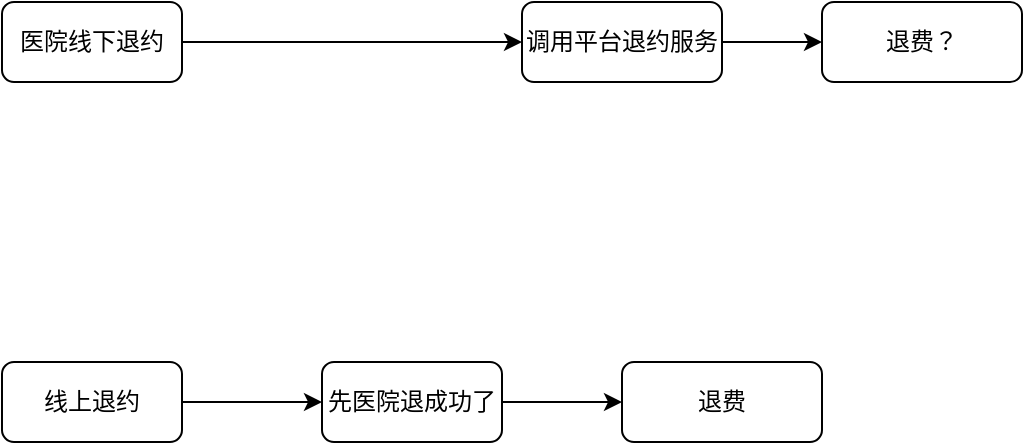 <mxfile version="23.1.5" type="github">
  <diagram name="第 1 页" id="ZFBNMosDB5cF0vNC_vOP">
    <mxGraphModel dx="989" dy="608" grid="1" gridSize="10" guides="1" tooltips="1" connect="1" arrows="1" fold="1" page="1" pageScale="1" pageWidth="827" pageHeight="1169" math="0" shadow="0">
      <root>
        <mxCell id="0" />
        <mxCell id="1" parent="0" />
        <mxCell id="3f65auHu_qYU2kPqX0yo-4" style="edgeStyle=orthogonalEdgeStyle;rounded=0;orthogonalLoop=1;jettySize=auto;html=1;entryX=0;entryY=0.5;entryDx=0;entryDy=0;" edge="1" parent="1" source="3f65auHu_qYU2kPqX0yo-1" target="3f65auHu_qYU2kPqX0yo-2">
          <mxGeometry relative="1" as="geometry" />
        </mxCell>
        <mxCell id="3f65auHu_qYU2kPqX0yo-1" value="医院线下退约" style="rounded=1;whiteSpace=wrap;html=1;" vertex="1" parent="1">
          <mxGeometry x="90" y="70" width="90" height="40" as="geometry" />
        </mxCell>
        <mxCell id="3f65auHu_qYU2kPqX0yo-12" value="" style="edgeStyle=orthogonalEdgeStyle;rounded=0;orthogonalLoop=1;jettySize=auto;html=1;" edge="1" parent="1" source="3f65auHu_qYU2kPqX0yo-2" target="3f65auHu_qYU2kPqX0yo-11">
          <mxGeometry relative="1" as="geometry" />
        </mxCell>
        <mxCell id="3f65auHu_qYU2kPqX0yo-2" value="调用平台退约服务" style="rounded=1;whiteSpace=wrap;html=1;" vertex="1" parent="1">
          <mxGeometry x="350" y="70" width="100" height="40" as="geometry" />
        </mxCell>
        <mxCell id="3f65auHu_qYU2kPqX0yo-8" style="edgeStyle=orthogonalEdgeStyle;rounded=0;orthogonalLoop=1;jettySize=auto;html=1;entryX=0;entryY=0.5;entryDx=0;entryDy=0;" edge="1" parent="1" source="3f65auHu_qYU2kPqX0yo-5" target="3f65auHu_qYU2kPqX0yo-9">
          <mxGeometry relative="1" as="geometry" />
        </mxCell>
        <mxCell id="3f65auHu_qYU2kPqX0yo-5" value="线上退约" style="rounded=1;whiteSpace=wrap;html=1;" vertex="1" parent="1">
          <mxGeometry x="90" y="250" width="90" height="40" as="geometry" />
        </mxCell>
        <mxCell id="3f65auHu_qYU2kPqX0yo-7" value="退费" style="rounded=1;whiteSpace=wrap;html=1;" vertex="1" parent="1">
          <mxGeometry x="400" y="250" width="100" height="40" as="geometry" />
        </mxCell>
        <mxCell id="3f65auHu_qYU2kPqX0yo-10" value="" style="edgeStyle=orthogonalEdgeStyle;rounded=0;orthogonalLoop=1;jettySize=auto;html=1;" edge="1" parent="1" source="3f65auHu_qYU2kPqX0yo-9" target="3f65auHu_qYU2kPqX0yo-7">
          <mxGeometry relative="1" as="geometry" />
        </mxCell>
        <mxCell id="3f65auHu_qYU2kPqX0yo-9" value="先医院退成功了" style="rounded=1;whiteSpace=wrap;html=1;" vertex="1" parent="1">
          <mxGeometry x="250" y="250" width="90" height="40" as="geometry" />
        </mxCell>
        <mxCell id="3f65auHu_qYU2kPqX0yo-11" value="退费？" style="rounded=1;whiteSpace=wrap;html=1;" vertex="1" parent="1">
          <mxGeometry x="500" y="70" width="100" height="40" as="geometry" />
        </mxCell>
      </root>
    </mxGraphModel>
  </diagram>
</mxfile>
